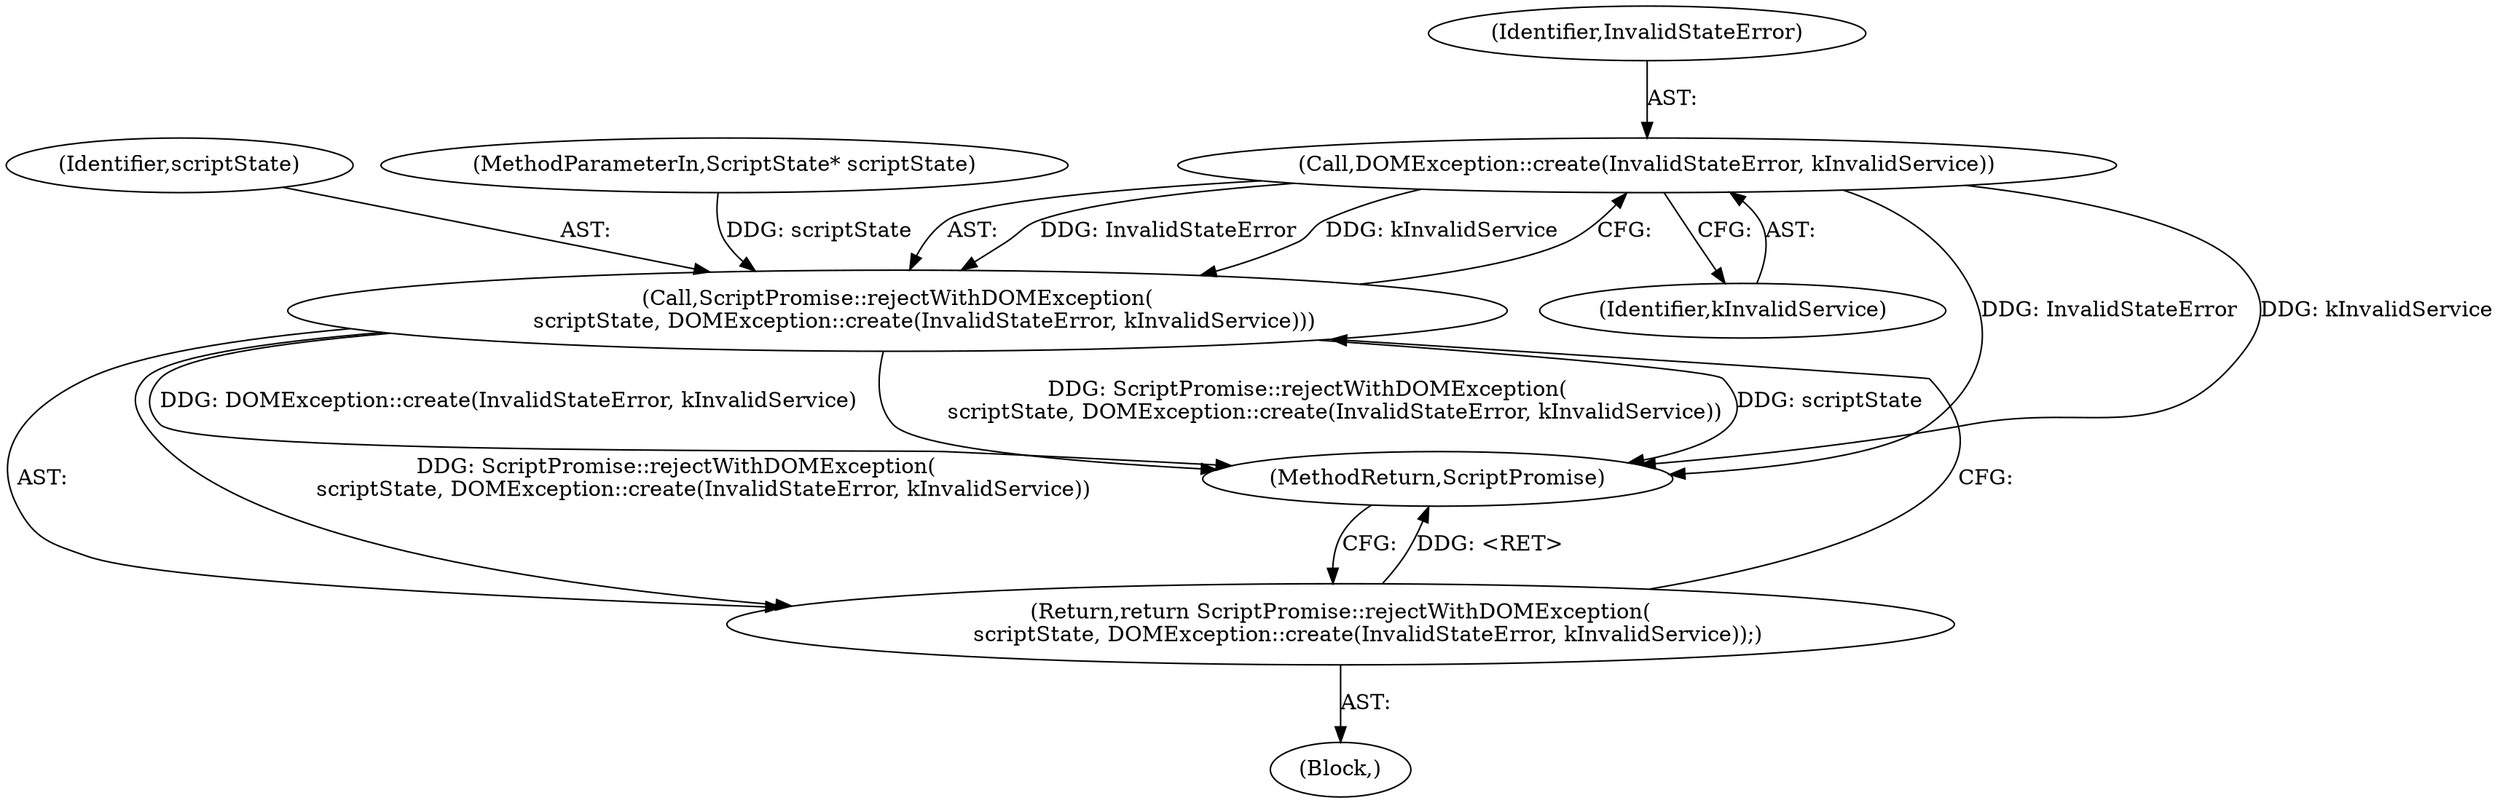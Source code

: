 digraph "0_Chrome_2bceda4948deeaed0a5a99305d0d488eb952f64f_1@API" {
"1000125" [label="(Call,DOMException::create(InvalidStateError, kInvalidService))"];
"1000123" [label="(Call,ScriptPromise::rejectWithDOMException(\n        scriptState, DOMException::create(InvalidStateError, kInvalidService)))"];
"1000122" [label="(Return,return ScriptPromise::rejectWithDOMException(\n        scriptState, DOMException::create(InvalidStateError, kInvalidService));)"];
"1000125" [label="(Call,DOMException::create(InvalidStateError, kInvalidService))"];
"1000124" [label="(Identifier,scriptState)"];
"1000127" [label="(Identifier,kInvalidService)"];
"1000163" [label="(MethodReturn,ScriptPromise)"];
"1000121" [label="(Block,)"];
"1000123" [label="(Call,ScriptPromise::rejectWithDOMException(\n        scriptState, DOMException::create(InvalidStateError, kInvalidService)))"];
"1000122" [label="(Return,return ScriptPromise::rejectWithDOMException(\n        scriptState, DOMException::create(InvalidStateError, kInvalidService));)"];
"1000126" [label="(Identifier,InvalidStateError)"];
"1000101" [label="(MethodParameterIn,ScriptState* scriptState)"];
"1000125" -> "1000123"  [label="AST: "];
"1000125" -> "1000127"  [label="CFG: "];
"1000126" -> "1000125"  [label="AST: "];
"1000127" -> "1000125"  [label="AST: "];
"1000123" -> "1000125"  [label="CFG: "];
"1000125" -> "1000163"  [label="DDG: InvalidStateError"];
"1000125" -> "1000163"  [label="DDG: kInvalidService"];
"1000125" -> "1000123"  [label="DDG: InvalidStateError"];
"1000125" -> "1000123"  [label="DDG: kInvalidService"];
"1000123" -> "1000122"  [label="AST: "];
"1000124" -> "1000123"  [label="AST: "];
"1000122" -> "1000123"  [label="CFG: "];
"1000123" -> "1000163"  [label="DDG: DOMException::create(InvalidStateError, kInvalidService)"];
"1000123" -> "1000163"  [label="DDG: ScriptPromise::rejectWithDOMException(\n        scriptState, DOMException::create(InvalidStateError, kInvalidService))"];
"1000123" -> "1000163"  [label="DDG: scriptState"];
"1000123" -> "1000122"  [label="DDG: ScriptPromise::rejectWithDOMException(\n        scriptState, DOMException::create(InvalidStateError, kInvalidService))"];
"1000101" -> "1000123"  [label="DDG: scriptState"];
"1000122" -> "1000121"  [label="AST: "];
"1000163" -> "1000122"  [label="CFG: "];
"1000122" -> "1000163"  [label="DDG: <RET>"];
}
